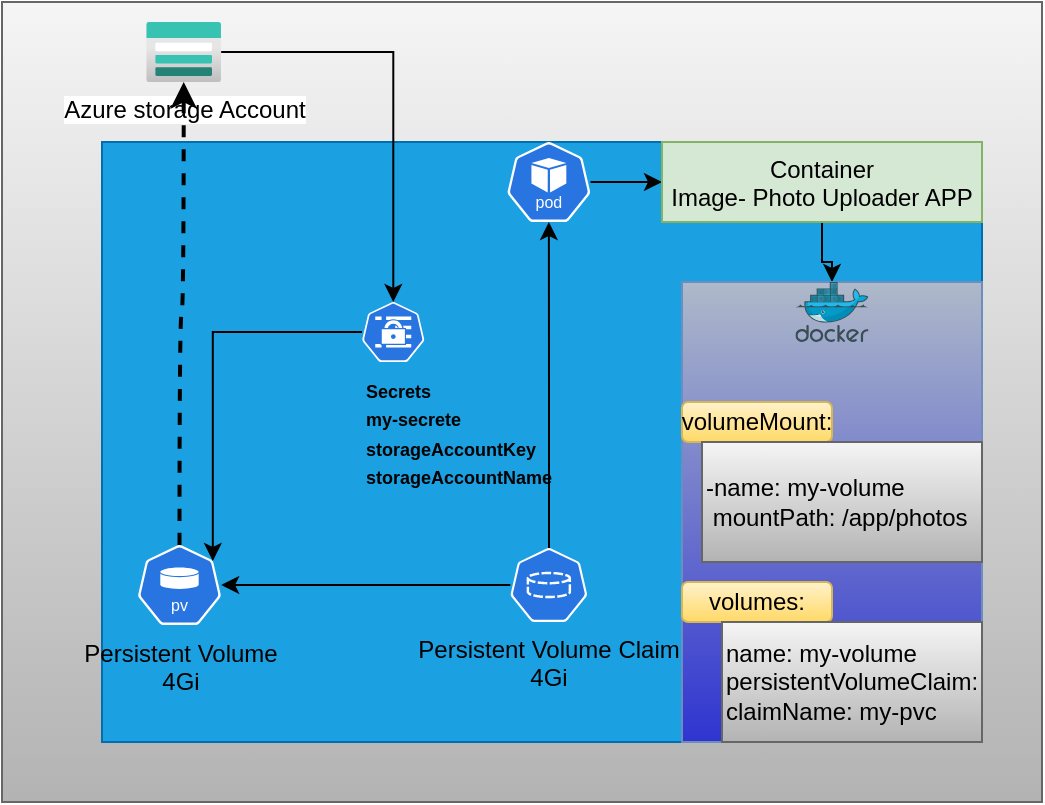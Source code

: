 <mxfile version="28.0.3">
  <diagram name="Page-1" id="uGpd8l9ERffr2EMeTkIL">
    <mxGraphModel dx="983" dy="530" grid="1" gridSize="10" guides="1" tooltips="1" connect="1" arrows="1" fold="1" page="1" pageScale="1" pageWidth="850" pageHeight="1100" math="0" shadow="0">
      <root>
        <mxCell id="0" />
        <mxCell id="1" parent="0" />
        <mxCell id="16CsraEskKoKWdKYDOCm-26" value="" style="rounded=0;whiteSpace=wrap;html=1;fillColor=#f5f5f5;gradientColor=#b3b3b3;strokeColor=#666666;" vertex="1" parent="1">
          <mxGeometry x="120" y="180" width="520" height="400" as="geometry" />
        </mxCell>
        <mxCell id="16CsraEskKoKWdKYDOCm-1" value="" style="rounded=0;whiteSpace=wrap;html=1;fillColor=#1ba1e2;strokeColor=#006EAF;fontColor=#ffffff;" vertex="1" parent="1">
          <mxGeometry x="170" y="250" width="440" height="300" as="geometry" />
        </mxCell>
        <mxCell id="16CsraEskKoKWdKYDOCm-11" value="" style="edgeStyle=orthogonalEdgeStyle;rounded=0;orthogonalLoop=1;jettySize=auto;html=1;" edge="1" parent="1" source="16CsraEskKoKWdKYDOCm-2" target="16CsraEskKoKWdKYDOCm-10">
          <mxGeometry relative="1" as="geometry" />
        </mxCell>
        <mxCell id="16CsraEskKoKWdKYDOCm-2" value="" style="aspect=fixed;sketch=0;html=1;dashed=0;whitespace=wrap;verticalLabelPosition=bottom;verticalAlign=top;fillColor=#2875E2;strokeColor=#ffffff;points=[[0.005,0.63,0],[0.1,0.2,0],[0.9,0.2,0],[0.5,0,0],[0.995,0.63,0],[0.72,0.99,0],[0.5,1,0],[0.28,0.99,0]];shape=mxgraph.kubernetes.icon2;kubernetesLabel=1;prIcon=pod" vertex="1" parent="1">
          <mxGeometry x="372.6" y="250" width="41.67" height="40" as="geometry" />
        </mxCell>
        <mxCell id="16CsraEskKoKWdKYDOCm-24" style="edgeStyle=orthogonalEdgeStyle;rounded=0;orthogonalLoop=1;jettySize=auto;html=1;" edge="1" parent="1" source="16CsraEskKoKWdKYDOCm-3" target="16CsraEskKoKWdKYDOCm-21">
          <mxGeometry relative="1" as="geometry" />
        </mxCell>
        <mxCell id="16CsraEskKoKWdKYDOCm-3" value="Azure storage Account" style="image;aspect=fixed;html=1;points=[];align=center;fontSize=12;image=img/lib/azure2/storage/Storage_Accounts.svg;" vertex="1" parent="1">
          <mxGeometry x="192.08" y="190" width="37.5" height="30" as="geometry" />
        </mxCell>
        <mxCell id="16CsraEskKoKWdKYDOCm-9" style="edgeStyle=orthogonalEdgeStyle;rounded=0;orthogonalLoop=1;jettySize=auto;html=1;startSize=10;endSize=7;jumpSize=11;curved=1;dashed=1;strokeWidth=2;" edge="1" parent="1" source="16CsraEskKoKWdKYDOCm-4" target="16CsraEskKoKWdKYDOCm-3">
          <mxGeometry relative="1" as="geometry" />
        </mxCell>
        <mxCell id="16CsraEskKoKWdKYDOCm-4" value="Persistent Volume&lt;br&gt;4Gi" style="aspect=fixed;sketch=0;html=1;dashed=0;whitespace=wrap;verticalLabelPosition=bottom;verticalAlign=top;fillColor=#2875E2;strokeColor=#ffffff;points=[[0.005,0.63,0],[0.1,0.2,0],[0.9,0.2,0],[0.5,0,0],[0.995,0.63,0],[0.72,0.99,0],[0.5,1,0],[0.28,0.99,0]];shape=mxgraph.kubernetes.icon2;kubernetesLabel=1;prIcon=pv" vertex="1" parent="1">
          <mxGeometry x="187.91" y="451.5" width="41.67" height="40" as="geometry" />
        </mxCell>
        <mxCell id="16CsraEskKoKWdKYDOCm-8" style="edgeStyle=orthogonalEdgeStyle;rounded=0;orthogonalLoop=1;jettySize=auto;html=1;" edge="1" parent="1" source="16CsraEskKoKWdKYDOCm-6" target="16CsraEskKoKWdKYDOCm-4">
          <mxGeometry relative="1" as="geometry" />
        </mxCell>
        <mxCell id="16CsraEskKoKWdKYDOCm-6" value="Persistent Volume Claim&lt;br&gt;4Gi" style="aspect=fixed;sketch=0;html=1;dashed=0;whitespace=wrap;verticalLabelPosition=bottom;verticalAlign=top;fillColor=#2875E2;strokeColor=#ffffff;points=[[0.005,0.63,0],[0.1,0.2,0],[0.9,0.2,0],[0.5,0,0],[0.995,0.63,0],[0.72,0.99,0],[0.5,1,0],[0.28,0.99,0]];shape=mxgraph.kubernetes.icon2;prIcon=pvc" vertex="1" parent="1">
          <mxGeometry x="374.16" y="453" width="38.55" height="37" as="geometry" />
        </mxCell>
        <mxCell id="16CsraEskKoKWdKYDOCm-14" value="" style="edgeStyle=orthogonalEdgeStyle;rounded=0;orthogonalLoop=1;jettySize=auto;html=1;" edge="1" parent="1" source="16CsraEskKoKWdKYDOCm-10" target="16CsraEskKoKWdKYDOCm-13">
          <mxGeometry relative="1" as="geometry" />
        </mxCell>
        <mxCell id="16CsraEskKoKWdKYDOCm-10" value="Container&lt;br&gt;Image- Photo Uploader APP" style="whiteSpace=wrap;html=1;verticalAlign=top;fillColor=#d5e8d4;strokeColor=#82b366;sketch=0;dashed=0;" vertex="1" parent="1">
          <mxGeometry x="450" y="250" width="160" height="40" as="geometry" />
        </mxCell>
        <mxCell id="16CsraEskKoKWdKYDOCm-13" value="" style="whiteSpace=wrap;html=1;verticalAlign=top;fillColor=#AEB9C9;strokeColor=#6c8ebf;sketch=0;dashed=0;gradientColor=#2F34D0;" vertex="1" parent="1">
          <mxGeometry x="460" y="320" width="150" height="230" as="geometry" />
        </mxCell>
        <mxCell id="16CsraEskKoKWdKYDOCm-15" style="edgeStyle=orthogonalEdgeStyle;rounded=0;orthogonalLoop=1;jettySize=auto;html=1;entryX=0.5;entryY=1;entryDx=0;entryDy=0;entryPerimeter=0;" edge="1" parent="1" source="16CsraEskKoKWdKYDOCm-6" target="16CsraEskKoKWdKYDOCm-2">
          <mxGeometry relative="1" as="geometry" />
        </mxCell>
        <mxCell id="16CsraEskKoKWdKYDOCm-16" value="" style="image;sketch=0;aspect=fixed;html=1;points=[];align=center;fontSize=12;image=img/lib/mscae/Docker.svg;" vertex="1" parent="1">
          <mxGeometry x="516.7" y="320" width="36.59" height="30" as="geometry" />
        </mxCell>
        <mxCell id="16CsraEskKoKWdKYDOCm-17" value="volumes:" style="rounded=1;whiteSpace=wrap;html=1;fillColor=#fff2cc;gradientColor=#ffd966;strokeColor=#d6b656;" vertex="1" parent="1">
          <mxGeometry x="460" y="470" width="75" height="20" as="geometry" />
        </mxCell>
        <mxCell id="16CsraEskKoKWdKYDOCm-18" value="name: my-volume&lt;br&gt;persistentVolumeClaim:&lt;br&gt;claimName: my-pvc" style="rounded=0;whiteSpace=wrap;html=1;fillColor=#f5f5f5;gradientColor=#b3b3b3;strokeColor=#666666;align=left;" vertex="1" parent="1">
          <mxGeometry x="480" y="490" width="130" height="60" as="geometry" />
        </mxCell>
        <mxCell id="16CsraEskKoKWdKYDOCm-19" value="volumeMount:" style="rounded=1;whiteSpace=wrap;html=1;fillColor=#fff2cc;gradientColor=#ffd966;strokeColor=#d6b656;" vertex="1" parent="1">
          <mxGeometry x="460" y="380" width="75" height="20" as="geometry" />
        </mxCell>
        <mxCell id="16CsraEskKoKWdKYDOCm-20" value="-name: my-volume&lt;br&gt;&amp;nbsp;mountPath: /app/photos" style="rounded=0;whiteSpace=wrap;html=1;fillColor=#f5f5f5;gradientColor=#b3b3b3;strokeColor=#666666;align=left;" vertex="1" parent="1">
          <mxGeometry x="470" y="400" width="140" height="60" as="geometry" />
        </mxCell>
        <mxCell id="16CsraEskKoKWdKYDOCm-21" value="&lt;font style=&quot;font-size: 9px;&quot;&gt;&lt;b&gt;Secrets&lt;br&gt;my-secrete&lt;br&gt;storageAccountKey&lt;br&gt;storageAccountName&lt;/b&gt;&lt;/font&gt;" style="aspect=fixed;sketch=0;html=1;dashed=0;whitespace=wrap;verticalLabelPosition=bottom;verticalAlign=top;fillColor=#2875E2;strokeColor=#ffffff;points=[[0.005,0.63,0],[0.1,0.2,0],[0.9,0.2,0],[0.5,0,0],[0.995,0.63,0],[0.72,0.99,0],[0.5,1,0],[0.28,0.99,0]];shape=mxgraph.kubernetes.icon2;prIcon=secret;align=left;" vertex="1" parent="1">
          <mxGeometry x="300" y="330" width="31.25" height="30" as="geometry" />
        </mxCell>
        <mxCell id="16CsraEskKoKWdKYDOCm-25" style="edgeStyle=orthogonalEdgeStyle;rounded=0;orthogonalLoop=1;jettySize=auto;html=1;entryX=0.9;entryY=0.2;entryDx=0;entryDy=0;entryPerimeter=0;" edge="1" parent="1" source="16CsraEskKoKWdKYDOCm-21" target="16CsraEskKoKWdKYDOCm-4">
          <mxGeometry relative="1" as="geometry" />
        </mxCell>
      </root>
    </mxGraphModel>
  </diagram>
</mxfile>
